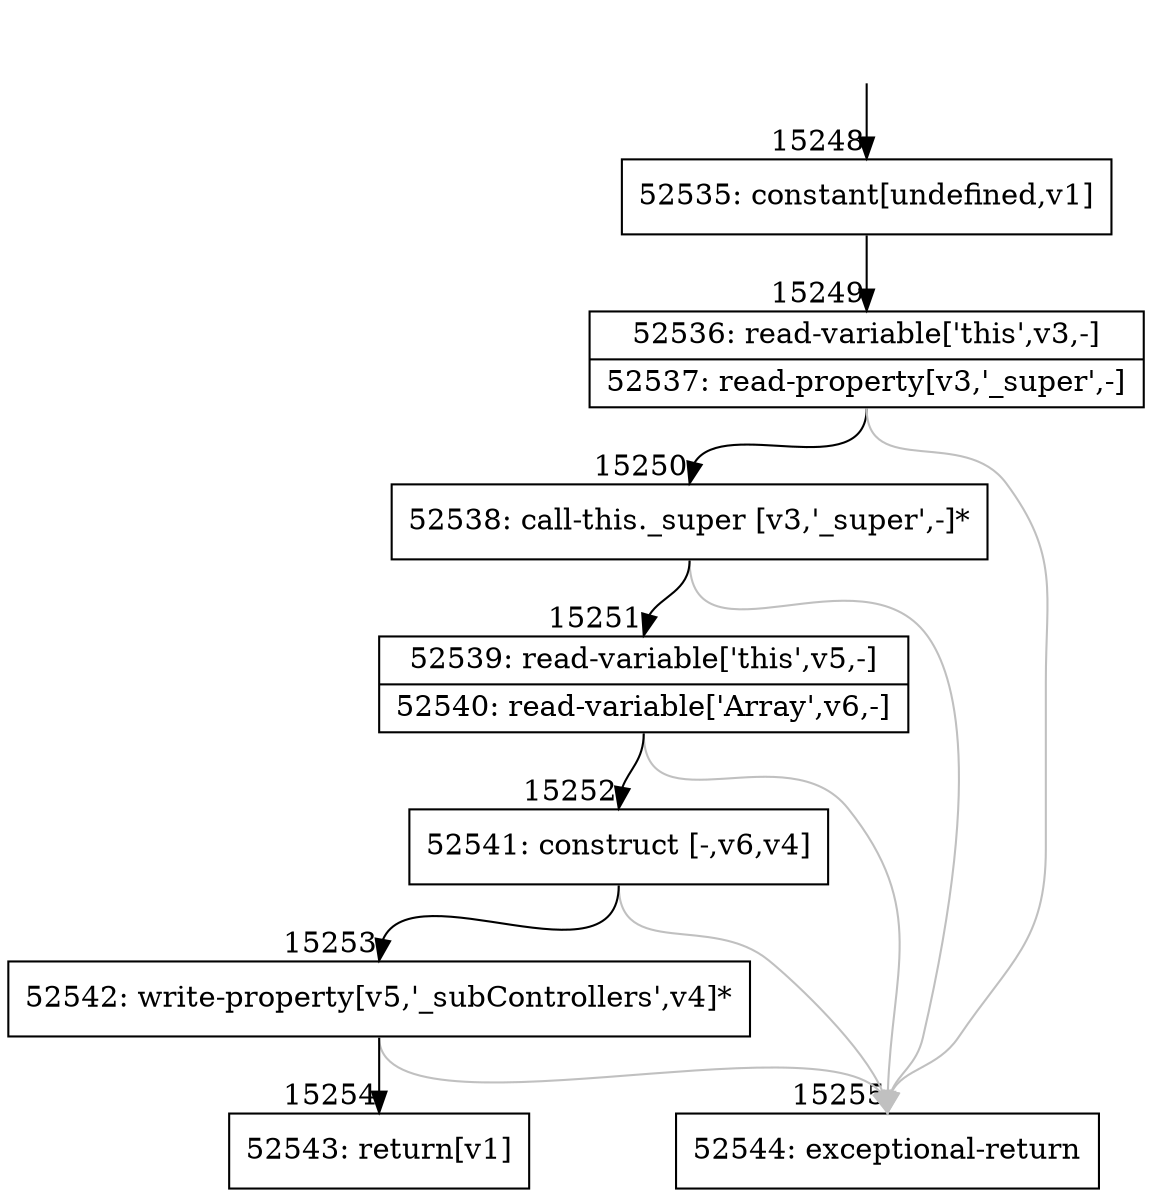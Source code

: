 digraph {
rankdir="TD"
BB_entry1290[shape=none,label=""];
BB_entry1290 -> BB15248 [tailport=s, headport=n, headlabel="    15248"]
BB15248 [shape=record label="{52535: constant[undefined,v1]}" ] 
BB15248 -> BB15249 [tailport=s, headport=n, headlabel="      15249"]
BB15249 [shape=record label="{52536: read-variable['this',v3,-]|52537: read-property[v3,'_super',-]}" ] 
BB15249 -> BB15250 [tailport=s, headport=n, headlabel="      15250"]
BB15249 -> BB15255 [tailport=s, headport=n, color=gray, headlabel="      15255"]
BB15250 [shape=record label="{52538: call-this._super [v3,'_super',-]*}" ] 
BB15250 -> BB15251 [tailport=s, headport=n, headlabel="      15251"]
BB15250 -> BB15255 [tailport=s, headport=n, color=gray]
BB15251 [shape=record label="{52539: read-variable['this',v5,-]|52540: read-variable['Array',v6,-]}" ] 
BB15251 -> BB15252 [tailport=s, headport=n, headlabel="      15252"]
BB15251 -> BB15255 [tailport=s, headport=n, color=gray]
BB15252 [shape=record label="{52541: construct [-,v6,v4]}" ] 
BB15252 -> BB15253 [tailport=s, headport=n, headlabel="      15253"]
BB15252 -> BB15255 [tailport=s, headport=n, color=gray]
BB15253 [shape=record label="{52542: write-property[v5,'_subControllers',v4]*}" ] 
BB15253 -> BB15254 [tailport=s, headport=n, headlabel="      15254"]
BB15253 -> BB15255 [tailport=s, headport=n, color=gray]
BB15254 [shape=record label="{52543: return[v1]}" ] 
BB15255 [shape=record label="{52544: exceptional-return}" ] 
//#$~ 28078
}

